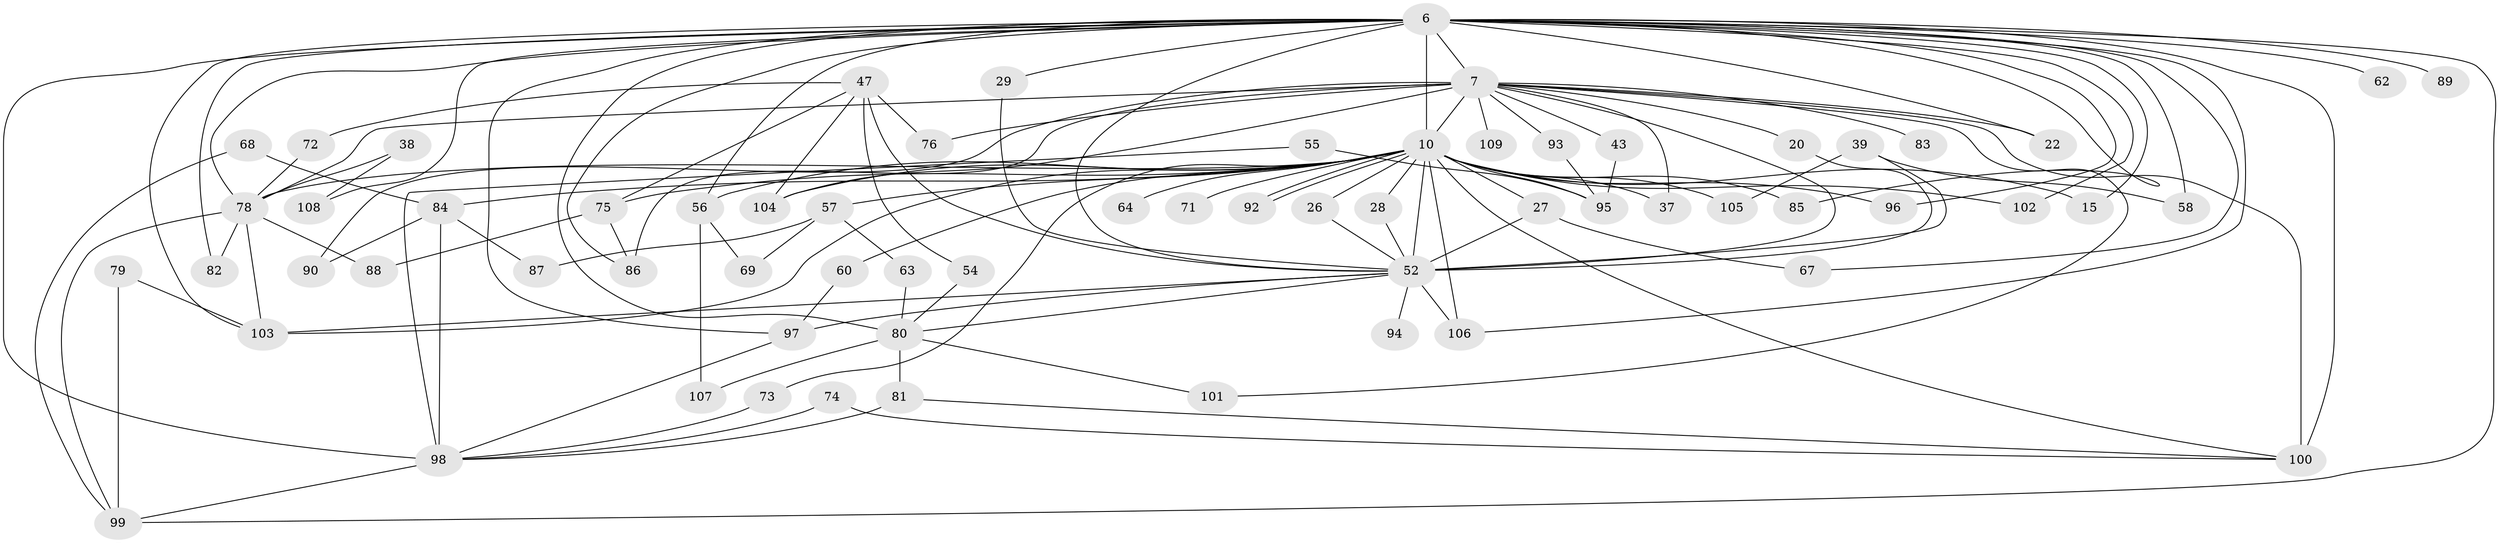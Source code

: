 // original degree distribution, {18: 0.01834862385321101, 26: 0.01834862385321101, 22: 0.009174311926605505, 13: 0.009174311926605505, 17: 0.009174311926605505, 19: 0.009174311926605505, 23: 0.009174311926605505, 21: 0.009174311926605505, 5: 0.07339449541284404, 3: 0.1651376146788991, 7: 0.027522935779816515, 4: 0.06422018348623854, 2: 0.5504587155963303, 6: 0.01834862385321101, 8: 0.009174311926605505}
// Generated by graph-tools (version 1.1) at 2025/46/03/04/25 21:46:53]
// undirected, 65 vertices, 125 edges
graph export_dot {
graph [start="1"]
  node [color=gray90,style=filled];
  6 [super="+2"];
  7 [super="+5+4"];
  10 [super="+9"];
  15;
  20;
  22;
  26;
  27 [super="+14"];
  28;
  29;
  37;
  38;
  39;
  43;
  47 [super="+19"];
  52 [super="+23+8"];
  54;
  55;
  56 [super="+30"];
  57 [super="+49"];
  58;
  60;
  62;
  63;
  64;
  67;
  68;
  69;
  71 [super="+24"];
  72;
  73;
  74;
  75 [super="+59"];
  76 [super="+35"];
  78 [super="+17+50"];
  79;
  80 [super="+40+77"];
  81 [super="+66"];
  82;
  83;
  84 [super="+32"];
  85;
  86 [super="+44"];
  87;
  88;
  89 [super="+70"];
  90;
  92;
  93;
  94;
  95 [super="+33+31"];
  96;
  97 [super="+36"];
  98 [super="+21+41"];
  99 [super="+53"];
  100 [super="+48"];
  101;
  102;
  103 [super="+34+61"];
  104 [super="+91"];
  105;
  106 [super="+65"];
  107;
  108;
  109;
  6 -- 7 [weight=6];
  6 -- 10 [weight=6];
  6 -- 22;
  6 -- 58;
  6 -- 62 [weight=2];
  6 -- 67;
  6 -- 80 [weight=3];
  6 -- 85;
  6 -- 98 [weight=4];
  6 -- 108;
  6 -- 89 [weight=3];
  6 -- 15;
  6 -- 82;
  6 -- 29;
  6 -- 96;
  6 -- 100 [weight=3];
  6 -- 102;
  6 -- 52 [weight=4];
  6 -- 78;
  6 -- 106;
  6 -- 86;
  6 -- 56;
  6 -- 103;
  6 -- 97;
  6 -- 99;
  7 -- 10 [weight=9];
  7 -- 22;
  7 -- 43;
  7 -- 83 [weight=2];
  7 -- 109 [weight=2];
  7 -- 20;
  7 -- 37;
  7 -- 101;
  7 -- 78 [weight=5];
  7 -- 90;
  7 -- 93;
  7 -- 100;
  7 -- 52 [weight=7];
  7 -- 86;
  7 -- 76;
  7 -- 104;
  10 -- 26;
  10 -- 71 [weight=3];
  10 -- 85;
  10 -- 92;
  10 -- 92;
  10 -- 95 [weight=4];
  10 -- 84;
  10 -- 64 [weight=2];
  10 -- 73;
  10 -- 75 [weight=3];
  10 -- 15;
  10 -- 27;
  10 -- 28;
  10 -- 96;
  10 -- 37;
  10 -- 102;
  10 -- 105;
  10 -- 106 [weight=3];
  10 -- 56;
  10 -- 57 [weight=2];
  10 -- 60;
  10 -- 100;
  10 -- 52 [weight=7];
  10 -- 78 [weight=2];
  10 -- 104;
  10 -- 103;
  20 -- 52;
  26 -- 52;
  27 -- 67;
  27 -- 52 [weight=2];
  28 -- 52;
  29 -- 52;
  38 -- 108;
  38 -- 78 [weight=2];
  39 -- 58;
  39 -- 105;
  39 -- 52 [weight=2];
  43 -- 95;
  47 -- 54;
  47 -- 72;
  47 -- 104;
  47 -- 76;
  47 -- 75;
  47 -- 52 [weight=3];
  52 -- 80;
  52 -- 94 [weight=2];
  52 -- 106;
  52 -- 103;
  52 -- 97;
  54 -- 80;
  55 -- 98;
  55 -- 95;
  56 -- 69;
  56 -- 107;
  57 -- 63;
  57 -- 69;
  57 -- 87;
  60 -- 97;
  63 -- 80;
  68 -- 84;
  68 -- 99;
  72 -- 78;
  73 -- 98;
  74 -- 98;
  74 -- 100;
  75 -- 86;
  75 -- 88;
  78 -- 103;
  78 -- 82;
  78 -- 88;
  78 -- 99;
  79 -- 103;
  79 -- 99;
  80 -- 107;
  80 -- 101;
  80 -- 81;
  81 -- 100;
  81 -- 98;
  84 -- 87;
  84 -- 98 [weight=2];
  84 -- 90;
  93 -- 95;
  97 -- 98;
  98 -- 99;
}

